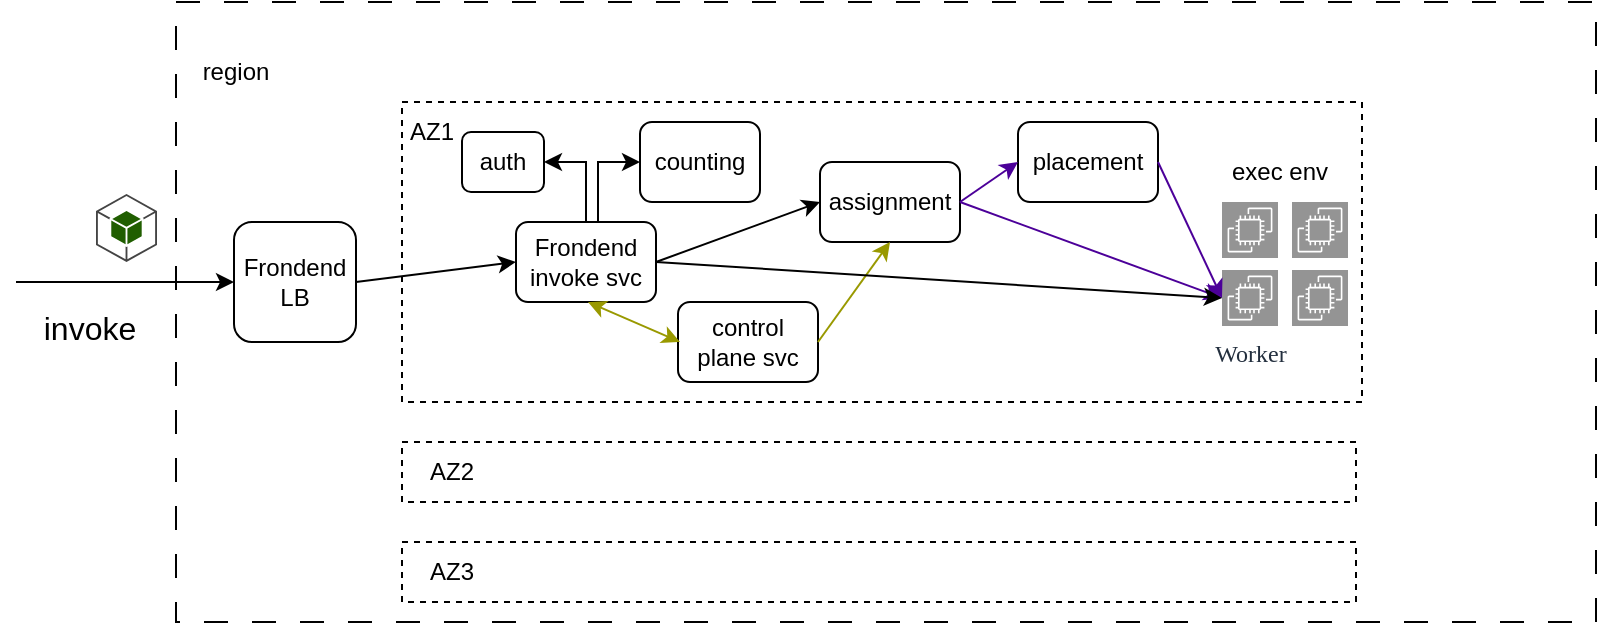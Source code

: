 <mxfile version="20.8.10" type="github">
  <diagram name="第 1 页" id="PObqsnd0WLgPGz9udKNB">
    <mxGraphModel dx="940" dy="781" grid="1" gridSize="10" guides="1" tooltips="1" connect="1" arrows="1" fold="1" page="1" pageScale="1" pageWidth="827" pageHeight="1169" math="0" shadow="0">
      <root>
        <mxCell id="0" />
        <mxCell id="1" parent="0" />
        <mxCell id="PneFVJ0IGzdfHMe4KEix-1" value="" style="rounded=0;whiteSpace=wrap;html=1;dashed=1;dashPattern=12 12;" vertex="1" parent="1">
          <mxGeometry x="90" y="190" width="710" height="310" as="geometry" />
        </mxCell>
        <mxCell id="PneFVJ0IGzdfHMe4KEix-3" value="Frondend&lt;br&gt;LB" style="rounded=1;whiteSpace=wrap;html=1;" vertex="1" parent="1">
          <mxGeometry x="119" y="300" width="61" height="60" as="geometry" />
        </mxCell>
        <mxCell id="PneFVJ0IGzdfHMe4KEix-5" value="region" style="text;html=1;strokeColor=none;fillColor=none;align=center;verticalAlign=middle;whiteSpace=wrap;rounded=0;" vertex="1" parent="1">
          <mxGeometry x="90" y="210" width="60" height="30" as="geometry" />
        </mxCell>
        <mxCell id="PneFVJ0IGzdfHMe4KEix-6" value="" style="rounded=0;whiteSpace=wrap;html=1;dashed=1;" vertex="1" parent="1">
          <mxGeometry x="203" y="240" width="480" height="150" as="geometry" />
        </mxCell>
        <mxCell id="PneFVJ0IGzdfHMe4KEix-7" value="" style="rounded=0;whiteSpace=wrap;html=1;dashed=1;" vertex="1" parent="1">
          <mxGeometry x="203" y="410" width="477" height="30" as="geometry" />
        </mxCell>
        <mxCell id="PneFVJ0IGzdfHMe4KEix-8" value="" style="rounded=0;whiteSpace=wrap;html=1;dashed=1;" vertex="1" parent="1">
          <mxGeometry x="203" y="460" width="477" height="30" as="geometry" />
        </mxCell>
        <mxCell id="PneFVJ0IGzdfHMe4KEix-15" style="edgeStyle=orthogonalEdgeStyle;rounded=0;orthogonalLoop=1;jettySize=auto;html=1;entryX=0;entryY=0.5;entryDx=0;entryDy=0;" edge="1" parent="1" target="PneFVJ0IGzdfHMe4KEix-11">
          <mxGeometry relative="1" as="geometry">
            <mxPoint x="301" y="300" as="sourcePoint" />
            <Array as="points">
              <mxPoint x="301" y="270" />
            </Array>
          </mxGeometry>
        </mxCell>
        <mxCell id="PneFVJ0IGzdfHMe4KEix-45" style="edgeStyle=orthogonalEdgeStyle;rounded=0;orthogonalLoop=1;jettySize=auto;html=1;entryX=1;entryY=0.5;entryDx=0;entryDy=0;strokeColor=#000000;fontSize=16;" edge="1" parent="1" source="PneFVJ0IGzdfHMe4KEix-9" target="PneFVJ0IGzdfHMe4KEix-10">
          <mxGeometry relative="1" as="geometry" />
        </mxCell>
        <mxCell id="PneFVJ0IGzdfHMe4KEix-9" value="Frondend&lt;br&gt;invoke svc" style="rounded=1;whiteSpace=wrap;html=1;" vertex="1" parent="1">
          <mxGeometry x="260" y="300" width="70" height="40" as="geometry" />
        </mxCell>
        <mxCell id="PneFVJ0IGzdfHMe4KEix-10" value="auth" style="rounded=1;whiteSpace=wrap;html=1;" vertex="1" parent="1">
          <mxGeometry x="233" y="255" width="41" height="30" as="geometry" />
        </mxCell>
        <mxCell id="PneFVJ0IGzdfHMe4KEix-11" value="counting" style="rounded=1;whiteSpace=wrap;html=1;" vertex="1" parent="1">
          <mxGeometry x="322" y="250" width="60" height="40" as="geometry" />
        </mxCell>
        <mxCell id="PneFVJ0IGzdfHMe4KEix-12" value="assignment" style="rounded=1;whiteSpace=wrap;html=1;" vertex="1" parent="1">
          <mxGeometry x="412" y="270" width="70" height="40" as="geometry" />
        </mxCell>
        <mxCell id="PneFVJ0IGzdfHMe4KEix-18" value="" style="endArrow=classic;html=1;rounded=0;entryX=0;entryY=0.5;entryDx=0;entryDy=0;exitX=1;exitY=0.5;exitDx=0;exitDy=0;" edge="1" parent="1" source="PneFVJ0IGzdfHMe4KEix-9" target="PneFVJ0IGzdfHMe4KEix-12">
          <mxGeometry width="50" height="50" relative="1" as="geometry">
            <mxPoint x="341" y="310" as="sourcePoint" />
            <mxPoint x="301" y="359" as="targetPoint" />
          </mxGeometry>
        </mxCell>
        <mxCell id="PneFVJ0IGzdfHMe4KEix-19" value="placement" style="rounded=1;whiteSpace=wrap;html=1;" vertex="1" parent="1">
          <mxGeometry x="511" y="250" width="70" height="40" as="geometry" />
        </mxCell>
        <mxCell id="PneFVJ0IGzdfHMe4KEix-20" value="" style="endArrow=classic;html=1;rounded=0;entryX=0;entryY=0.5;entryDx=0;entryDy=0;" edge="1" parent="1" target="PneFVJ0IGzdfHMe4KEix-3">
          <mxGeometry width="50" height="50" relative="1" as="geometry">
            <mxPoint x="10" y="330" as="sourcePoint" />
            <mxPoint x="440" y="390" as="targetPoint" />
          </mxGeometry>
        </mxCell>
        <mxCell id="PneFVJ0IGzdfHMe4KEix-21" value="" style="outlineConnect=0;dashed=0;verticalLabelPosition=bottom;verticalAlign=top;align=center;html=1;shape=mxgraph.aws3.android;fillColor=#205E00;gradientColor=none;" vertex="1" parent="1">
          <mxGeometry x="50" y="286" width="30.5" height="34" as="geometry" />
        </mxCell>
        <mxCell id="PneFVJ0IGzdfHMe4KEix-22" value="&lt;font style=&quot;font-size: 16px;&quot;&gt;invoke&lt;/font&gt;" style="text;html=1;strokeColor=none;fillColor=none;align=center;verticalAlign=middle;whiteSpace=wrap;rounded=0;" vertex="1" parent="1">
          <mxGeometry x="17" y="338" width="60" height="30" as="geometry" />
        </mxCell>
        <mxCell id="PneFVJ0IGzdfHMe4KEix-23" value="control plane svc" style="rounded=1;whiteSpace=wrap;html=1;" vertex="1" parent="1">
          <mxGeometry x="341" y="340" width="70" height="40" as="geometry" />
        </mxCell>
        <mxCell id="PneFVJ0IGzdfHMe4KEix-24" value="" style="endArrow=classic;startArrow=classic;html=1;rounded=0;fontSize=16;exitX=0.5;exitY=1;exitDx=0;exitDy=0;entryX=0;entryY=0.5;entryDx=0;entryDy=0;fillColor=#fff2cc;strokeColor=#999900;" edge="1" parent="1">
          <mxGeometry width="50" height="50" relative="1" as="geometry">
            <mxPoint x="296" y="340" as="sourcePoint" />
            <mxPoint x="342" y="360" as="targetPoint" />
          </mxGeometry>
        </mxCell>
        <mxCell id="PneFVJ0IGzdfHMe4KEix-25" value="" style="endArrow=classic;html=1;rounded=0;fontSize=16;entryX=0.5;entryY=1;entryDx=0;entryDy=0;fillColor=#fff2cc;strokeColor=#999900;" edge="1" parent="1" target="PneFVJ0IGzdfHMe4KEix-12">
          <mxGeometry width="50" height="50" relative="1" as="geometry">
            <mxPoint x="411" y="360" as="sourcePoint" />
            <mxPoint x="391" y="425" as="targetPoint" />
          </mxGeometry>
        </mxCell>
        <mxCell id="PneFVJ0IGzdfHMe4KEix-26" value="" style="endArrow=classic;html=1;rounded=0;entryX=0;entryY=0.5;entryDx=0;entryDy=0;exitX=1;exitY=0.5;exitDx=0;exitDy=0;strokeColor=#4C0099;" edge="1" parent="1" source="PneFVJ0IGzdfHMe4KEix-12" target="PneFVJ0IGzdfHMe4KEix-19">
          <mxGeometry width="50" height="50" relative="1" as="geometry">
            <mxPoint x="341" y="320" as="sourcePoint" />
            <mxPoint x="422" y="300" as="targetPoint" />
          </mxGeometry>
        </mxCell>
        <mxCell id="PneFVJ0IGzdfHMe4KEix-28" value="" style="sketch=0;points=[[0,0,0],[0.25,0,0],[0.5,0,0],[0.75,0,0],[1,0,0],[0,1,0],[0.25,1,0],[0.5,1,0],[0.75,1,0],[1,1,0],[0,0.25,0],[0,0.5,0],[0,0.75,0],[1,0.25,0],[1,0.5,0],[1,0.75,0]];outlineConnect=0;fontColor=#232F3E;gradientColor=none;gradientDirection=north;fillColor=#949494;strokeColor=#ffffff;dashed=0;verticalLabelPosition=bottom;verticalAlign=top;align=center;html=1;fontSize=12;fontStyle=0;aspect=fixed;shape=mxgraph.aws4.resourceIcon;resIcon=mxgraph.aws4.ec2;" vertex="1" parent="1">
          <mxGeometry x="613" y="290" width="28" height="28" as="geometry" />
        </mxCell>
        <mxCell id="PneFVJ0IGzdfHMe4KEix-30" value="" style="sketch=0;points=[[0,0,0],[0.25,0,0],[0.5,0,0],[0.75,0,0],[1,0,0],[0,1,0],[0.25,1,0],[0.5,1,0],[0.75,1,0],[1,1,0],[0,0.25,0],[0,0.5,0],[0,0.75,0],[1,0.25,0],[1,0.5,0],[1,0.75,0]];outlineConnect=0;fontColor=#232F3E;gradientColor=none;gradientDirection=north;fillColor=#949494;strokeColor=#ffffff;dashed=0;verticalLabelPosition=bottom;verticalAlign=top;align=center;html=1;fontSize=12;fontStyle=0;aspect=fixed;shape=mxgraph.aws4.resourceIcon;resIcon=mxgraph.aws4.ec2;" vertex="1" parent="1">
          <mxGeometry x="648" y="290" width="28" height="28" as="geometry" />
        </mxCell>
        <mxCell id="PneFVJ0IGzdfHMe4KEix-33" value="&lt;font face=&quot;Times New Roman&quot;&gt;Worker&lt;/font&gt;" style="sketch=0;points=[[0,0,0],[0.25,0,0],[0.5,0,0],[0.75,0,0],[1,0,0],[0,1,0],[0.25,1,0],[0.5,1,0],[0.75,1,0],[1,1,0],[0,0.25,0],[0,0.5,0],[0,0.75,0],[1,0.25,0],[1,0.5,0],[1,0.75,0]];outlineConnect=0;fontColor=#232F3E;gradientColor=none;gradientDirection=north;fillColor=#949494;strokeColor=#ffffff;dashed=0;verticalLabelPosition=bottom;verticalAlign=top;align=center;html=1;fontSize=12;fontStyle=0;aspect=fixed;shape=mxgraph.aws4.resourceIcon;resIcon=mxgraph.aws4.ec2;" vertex="1" parent="1">
          <mxGeometry x="613" y="324" width="28" height="28" as="geometry" />
        </mxCell>
        <mxCell id="PneFVJ0IGzdfHMe4KEix-34" value="" style="sketch=0;points=[[0,0,0],[0.25,0,0],[0.5,0,0],[0.75,0,0],[1,0,0],[0,1,0],[0.25,1,0],[0.5,1,0],[0.75,1,0],[1,1,0],[0,0.25,0],[0,0.5,0],[0,0.75,0],[1,0.25,0],[1,0.5,0],[1,0.75,0]];outlineConnect=0;fontColor=#232F3E;gradientColor=none;gradientDirection=north;fillColor=#949494;strokeColor=#ffffff;dashed=0;verticalLabelPosition=bottom;verticalAlign=top;align=center;html=1;fontSize=12;fontStyle=0;aspect=fixed;shape=mxgraph.aws4.resourceIcon;resIcon=mxgraph.aws4.ec2;" vertex="1" parent="1">
          <mxGeometry x="648" y="324" width="28" height="28" as="geometry" />
        </mxCell>
        <mxCell id="PneFVJ0IGzdfHMe4KEix-35" value="exec env" style="text;html=1;strokeColor=none;fillColor=none;align=center;verticalAlign=middle;whiteSpace=wrap;rounded=0;" vertex="1" parent="1">
          <mxGeometry x="612" y="260" width="60" height="30" as="geometry" />
        </mxCell>
        <mxCell id="PneFVJ0IGzdfHMe4KEix-36" value="" style="endArrow=classic;html=1;rounded=0;fontSize=16;exitX=1;exitY=0.5;exitDx=0;exitDy=0;entryX=0;entryY=0.5;entryDx=0;entryDy=0;entryPerimeter=0;strokeColor=#4C0099;" edge="1" parent="1" source="PneFVJ0IGzdfHMe4KEix-19" target="PneFVJ0IGzdfHMe4KEix-33">
          <mxGeometry width="50" height="50" relative="1" as="geometry">
            <mxPoint x="341" y="430" as="sourcePoint" />
            <mxPoint x="601" y="338" as="targetPoint" />
          </mxGeometry>
        </mxCell>
        <mxCell id="PneFVJ0IGzdfHMe4KEix-37" value="" style="endArrow=classic;html=1;rounded=0;fontSize=16;entryX=0;entryY=0.5;entryDx=0;entryDy=0;entryPerimeter=0;exitX=1;exitY=0.5;exitDx=0;exitDy=0;strokeColor=#4C0099;" edge="1" parent="1" source="PneFVJ0IGzdfHMe4KEix-12" target="PneFVJ0IGzdfHMe4KEix-33">
          <mxGeometry width="50" height="50" relative="1" as="geometry">
            <mxPoint x="341" y="430" as="sourcePoint" />
            <mxPoint x="391" y="380" as="targetPoint" />
          </mxGeometry>
        </mxCell>
        <mxCell id="PneFVJ0IGzdfHMe4KEix-39" value="" style="endArrow=classic;html=1;rounded=0;strokeColor=#000000;fontSize=16;entryX=0;entryY=0.5;entryDx=0;entryDy=0;entryPerimeter=0;exitX=1;exitY=0.5;exitDx=0;exitDy=0;" edge="1" parent="1" source="PneFVJ0IGzdfHMe4KEix-9" target="PneFVJ0IGzdfHMe4KEix-33">
          <mxGeometry width="50" height="50" relative="1" as="geometry">
            <mxPoint x="341" y="320" as="sourcePoint" />
            <mxPoint x="432.698" y="517" as="targetPoint" />
          </mxGeometry>
        </mxCell>
        <mxCell id="PneFVJ0IGzdfHMe4KEix-40" value="AZ1" style="text;html=1;strokeColor=none;fillColor=none;align=center;verticalAlign=middle;whiteSpace=wrap;rounded=0;" vertex="1" parent="1">
          <mxGeometry x="193" y="240" width="50" height="30" as="geometry" />
        </mxCell>
        <mxCell id="PneFVJ0IGzdfHMe4KEix-46" value="" style="shape=image;html=1;verticalAlign=top;verticalLabelPosition=bottom;labelBackgroundColor=#ffffff;imageAspect=0;aspect=fixed;image=https://cdn2.iconfinder.com/data/icons/web-development-and-studio/512/653_Company_employee_group_people_team-128.png;dashed=1;dashPattern=8 8;fontSize=16;fillColor=#949494;gradientColor=none;" vertex="1" parent="1">
          <mxGeometry x="10" y="286" width="35" height="35" as="geometry" />
        </mxCell>
        <mxCell id="PneFVJ0IGzdfHMe4KEix-47" value="" style="endArrow=classic;html=1;rounded=0;strokeColor=#000000;fontSize=16;entryX=0;entryY=0.5;entryDx=0;entryDy=0;exitX=1;exitY=0.5;exitDx=0;exitDy=0;" edge="1" parent="1" source="PneFVJ0IGzdfHMe4KEix-3" target="PneFVJ0IGzdfHMe4KEix-9">
          <mxGeometry width="50" height="50" relative="1" as="geometry">
            <mxPoint x="390" y="430" as="sourcePoint" />
            <mxPoint x="440" y="380" as="targetPoint" />
          </mxGeometry>
        </mxCell>
        <mxCell id="PneFVJ0IGzdfHMe4KEix-49" value="AZ2" style="text;html=1;strokeColor=none;fillColor=none;align=center;verticalAlign=middle;whiteSpace=wrap;rounded=0;" vertex="1" parent="1">
          <mxGeometry x="203" y="410" width="50" height="30" as="geometry" />
        </mxCell>
        <mxCell id="PneFVJ0IGzdfHMe4KEix-50" value="AZ3" style="text;html=1;strokeColor=none;fillColor=none;align=center;verticalAlign=middle;whiteSpace=wrap;rounded=0;" vertex="1" parent="1">
          <mxGeometry x="203" y="460" width="50" height="30" as="geometry" />
        </mxCell>
      </root>
    </mxGraphModel>
  </diagram>
</mxfile>
